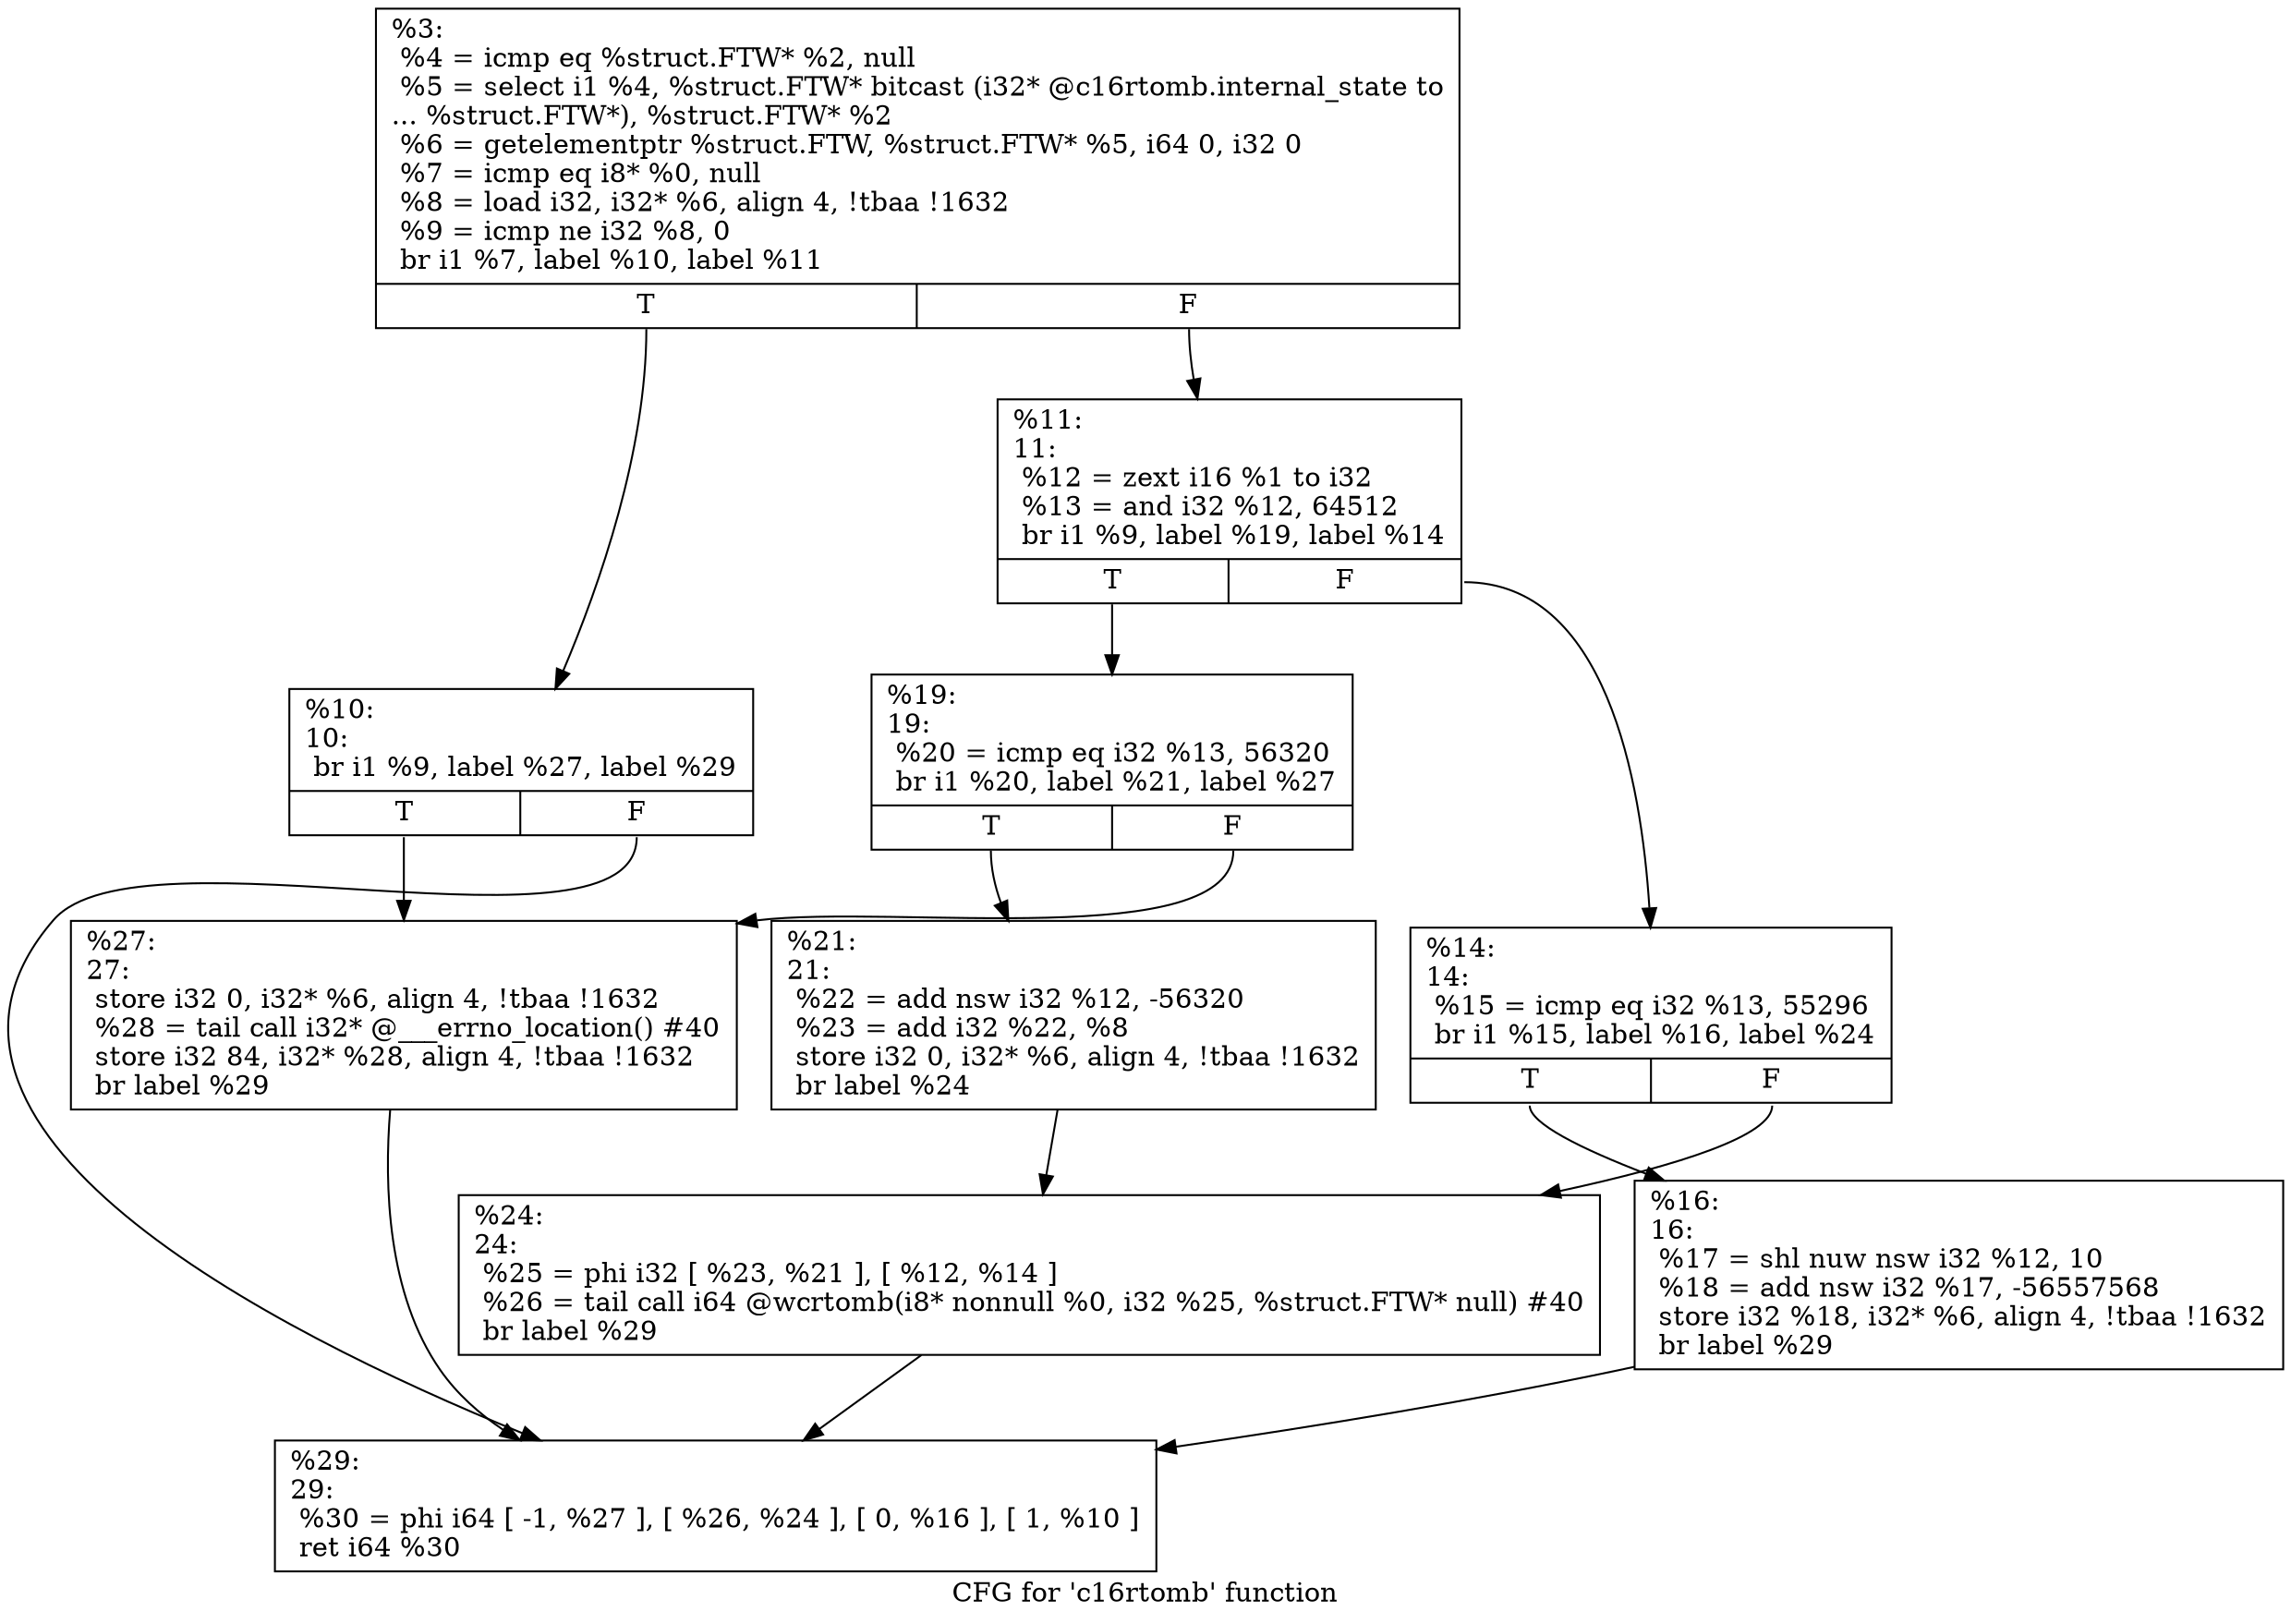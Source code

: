digraph "CFG for 'c16rtomb' function" {
	label="CFG for 'c16rtomb' function";

	Node0x1fd1e30 [shape=record,label="{%3:\l  %4 = icmp eq %struct.FTW* %2, null\l  %5 = select i1 %4, %struct.FTW* bitcast (i32* @c16rtomb.internal_state to\l... %struct.FTW*), %struct.FTW* %2\l  %6 = getelementptr %struct.FTW, %struct.FTW* %5, i64 0, i32 0\l  %7 = icmp eq i8* %0, null\l  %8 = load i32, i32* %6, align 4, !tbaa !1632\l  %9 = icmp ne i32 %8, 0\l  br i1 %7, label %10, label %11\l|{<s0>T|<s1>F}}"];
	Node0x1fd1e30:s0 -> Node0x1fd1e80;
	Node0x1fd1e30:s1 -> Node0x1fd22f0;
	Node0x1fd1e80 [shape=record,label="{%10:\l10:                                               \l  br i1 %9, label %27, label %29\l|{<s0>T|<s1>F}}"];
	Node0x1fd1e80:s0 -> Node0x1fd24d0;
	Node0x1fd1e80:s1 -> Node0x1fd2520;
	Node0x1fd22f0 [shape=record,label="{%11:\l11:                                               \l  %12 = zext i16 %1 to i32\l  %13 = and i32 %12, 64512\l  br i1 %9, label %19, label %14\l|{<s0>T|<s1>F}}"];
	Node0x1fd22f0:s0 -> Node0x1fd23e0;
	Node0x1fd22f0:s1 -> Node0x1fd2340;
	Node0x1fd2340 [shape=record,label="{%14:\l14:                                               \l  %15 = icmp eq i32 %13, 55296\l  br i1 %15, label %16, label %24\l|{<s0>T|<s1>F}}"];
	Node0x1fd2340:s0 -> Node0x1fd2390;
	Node0x1fd2340:s1 -> Node0x1fd2480;
	Node0x1fd2390 [shape=record,label="{%16:\l16:                                               \l  %17 = shl nuw nsw i32 %12, 10\l  %18 = add nsw i32 %17, -56557568\l  store i32 %18, i32* %6, align 4, !tbaa !1632\l  br label %29\l}"];
	Node0x1fd2390 -> Node0x1fd2520;
	Node0x1fd23e0 [shape=record,label="{%19:\l19:                                               \l  %20 = icmp eq i32 %13, 56320\l  br i1 %20, label %21, label %27\l|{<s0>T|<s1>F}}"];
	Node0x1fd23e0:s0 -> Node0x1fd2430;
	Node0x1fd23e0:s1 -> Node0x1fd24d0;
	Node0x1fd2430 [shape=record,label="{%21:\l21:                                               \l  %22 = add nsw i32 %12, -56320\l  %23 = add i32 %22, %8\l  store i32 0, i32* %6, align 4, !tbaa !1632\l  br label %24\l}"];
	Node0x1fd2430 -> Node0x1fd2480;
	Node0x1fd2480 [shape=record,label="{%24:\l24:                                               \l  %25 = phi i32 [ %23, %21 ], [ %12, %14 ]\l  %26 = tail call i64 @wcrtomb(i8* nonnull %0, i32 %25, %struct.FTW* null) #40\l  br label %29\l}"];
	Node0x1fd2480 -> Node0x1fd2520;
	Node0x1fd24d0 [shape=record,label="{%27:\l27:                                               \l  store i32 0, i32* %6, align 4, !tbaa !1632\l  %28 = tail call i32* @___errno_location() #40\l  store i32 84, i32* %28, align 4, !tbaa !1632\l  br label %29\l}"];
	Node0x1fd24d0 -> Node0x1fd2520;
	Node0x1fd2520 [shape=record,label="{%29:\l29:                                               \l  %30 = phi i64 [ -1, %27 ], [ %26, %24 ], [ 0, %16 ], [ 1, %10 ]\l  ret i64 %30\l}"];
}
